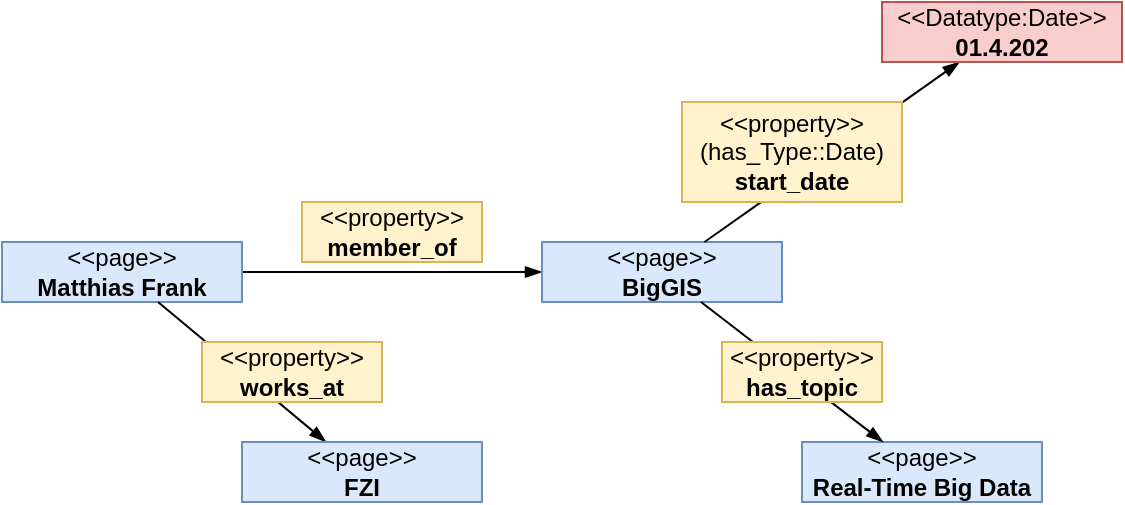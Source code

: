 <mxfile version="12.9.9" type="device"><diagram id="Ok7UsYUcDKVVkYynlGbE" name="Page-1"><mxGraphModel dx="702" dy="402" grid="1" gridSize="10" guides="1" tooltips="1" connect="1" arrows="1" fold="1" page="1" pageScale="1" pageWidth="1169" pageHeight="827" math="0" shadow="0"><root><mxCell id="0"/><mxCell id="1" parent="0"/><mxCell id="HlNZS-rhcDrzNtv4hrkF-1" style="edgeStyle=none;rounded=0;comic=0;orthogonalLoop=1;jettySize=auto;html=1;endArrow=blockThin;endFill=1;strokeWidth=1;fontSize=12;fontColor=#0000FF;" edge="1" parent="1" source="HlNZS-rhcDrzNtv4hrkF-2" target="HlNZS-rhcDrzNtv4hrkF-3"><mxGeometry relative="1" as="geometry"><mxPoint x="440" y="240" as="targetPoint"/></mxGeometry></mxCell><mxCell id="HlNZS-rhcDrzNtv4hrkF-2" value="&amp;lt;&amp;lt;page&amp;gt;&amp;gt;&lt;br&gt;&lt;b&gt;Matthias Frank&lt;/b&gt;" style="rounded=0;whiteSpace=wrap;html=1;shadow=0;glass=0;strokeColor=#6c8ebf;strokeWidth=1;fontSize=12;align=center;fillColor=#dae8fc;fontStyle=0" vertex="1" parent="1"><mxGeometry x="130" y="280" width="120" height="30" as="geometry"/></mxCell><mxCell id="HlNZS-rhcDrzNtv4hrkF-3" value="&amp;lt;&amp;lt;page&amp;gt;&amp;gt;&lt;br&gt;&lt;b&gt;BigGIS&lt;/b&gt;" style="rounded=0;whiteSpace=wrap;html=1;shadow=0;glass=0;strokeColor=#6c8ebf;strokeWidth=1;fontSize=12;align=center;fillColor=#dae8fc;fontStyle=0" vertex="1" parent="1"><mxGeometry x="400" y="280" width="120" height="30" as="geometry"/></mxCell><mxCell id="HlNZS-rhcDrzNtv4hrkF-4" value="&amp;lt;&amp;lt;property&amp;gt;&amp;gt;&lt;br&gt;&lt;b&gt;member_of&lt;/b&gt;" style="rounded=0;whiteSpace=wrap;html=1;shadow=0;glass=0;strokeColor=#d6b656;strokeWidth=1;fontSize=12;align=center;fillColor=#fff2cc;fontStyle=0" vertex="1" parent="1"><mxGeometry x="280" y="260" width="90" height="30" as="geometry"/></mxCell><mxCell id="HlNZS-rhcDrzNtv4hrkF-5" style="edgeStyle=none;rounded=0;comic=0;orthogonalLoop=1;jettySize=auto;html=1;endArrow=blockThin;endFill=1;strokeWidth=1;fontSize=12;fontColor=#0000FF;" edge="1" parent="1" source="HlNZS-rhcDrzNtv4hrkF-2" target="HlNZS-rhcDrzNtv4hrkF-8"><mxGeometry relative="1" as="geometry"><mxPoint x="480.75" y="360.0" as="targetPoint"/><mxPoint x="274.25" y="430.0" as="sourcePoint"/></mxGeometry></mxCell><mxCell id="HlNZS-rhcDrzNtv4hrkF-6" value="&amp;lt;&amp;lt;property&amp;gt;&amp;gt;&lt;br&gt;&lt;b&gt;works_at&lt;/b&gt;" style="rounded=0;whiteSpace=wrap;html=1;shadow=0;glass=0;strokeColor=#d6b656;strokeWidth=1;fontSize=12;align=center;fillColor=#fff2cc;fontStyle=0" vertex="1" parent="1"><mxGeometry x="230" y="330" width="90" height="30" as="geometry"/></mxCell><mxCell id="HlNZS-rhcDrzNtv4hrkF-8" value="&amp;lt;&amp;lt;page&amp;gt;&amp;gt;&lt;br&gt;&lt;b&gt;FZI&lt;/b&gt;" style="rounded=0;whiteSpace=wrap;html=1;shadow=0;glass=0;strokeColor=#6c8ebf;strokeWidth=1;fontSize=12;align=center;fillColor=#dae8fc;fontStyle=0" vertex="1" parent="1"><mxGeometry x="250" y="380" width="120" height="30" as="geometry"/></mxCell><mxCell id="HlNZS-rhcDrzNtv4hrkF-9" value="&amp;lt;&amp;lt;page&amp;gt;&amp;gt;&lt;br&gt;&lt;b&gt;Real-Time Big Data&lt;/b&gt;" style="rounded=0;whiteSpace=wrap;html=1;shadow=0;glass=0;strokeColor=#6c8ebf;strokeWidth=1;fontSize=12;align=center;fillColor=#dae8fc;fontStyle=0" vertex="1" parent="1"><mxGeometry x="530" y="380" width="120" height="30" as="geometry"/></mxCell><mxCell id="HlNZS-rhcDrzNtv4hrkF-10" style="edgeStyle=none;rounded=0;comic=0;orthogonalLoop=1;jettySize=auto;html=1;endArrow=blockThin;endFill=1;strokeWidth=1;fontSize=12;fontColor=#0000FF;" edge="1" parent="1" source="HlNZS-rhcDrzNtv4hrkF-3" target="HlNZS-rhcDrzNtv4hrkF-12"><mxGeometry relative="1" as="geometry"><mxPoint x="698.337" y="110.0" as="targetPoint"/><mxPoint x="530.003" y="170.0" as="sourcePoint"/></mxGeometry></mxCell><mxCell id="HlNZS-rhcDrzNtv4hrkF-11" style="edgeStyle=none;rounded=0;comic=0;orthogonalLoop=1;jettySize=auto;html=1;endArrow=blockThin;endFill=1;strokeWidth=1;fontSize=12;fontColor=#0000FF;" edge="1" parent="1" source="HlNZS-rhcDrzNtv4hrkF-3" target="HlNZS-rhcDrzNtv4hrkF-9"><mxGeometry relative="1" as="geometry"><mxPoint x="450.417" y="250.0" as="targetPoint"/><mxPoint x="282.083" y="310.0" as="sourcePoint"/></mxGeometry></mxCell><mxCell id="HlNZS-rhcDrzNtv4hrkF-12" value="&amp;lt;&amp;lt;Datatype:Date&amp;gt;&amp;gt;&lt;br&gt;&lt;b&gt;01.4.202&lt;/b&gt;" style="rounded=0;whiteSpace=wrap;html=1;shadow=0;glass=0;strokeColor=#b85450;strokeWidth=1;fontSize=12;align=center;fillColor=#f8cecc;fontStyle=0" vertex="1" parent="1"><mxGeometry x="570" y="160" width="120" height="30" as="geometry"/></mxCell><mxCell id="HlNZS-rhcDrzNtv4hrkF-13" value="&amp;lt;&amp;lt;property&amp;gt;&amp;gt; (has_Type::Date)&lt;br&gt;&lt;b&gt;start_date&lt;/b&gt;" style="rounded=0;whiteSpace=wrap;html=1;shadow=0;glass=0;strokeColor=#d6b656;strokeWidth=1;fontSize=12;align=center;fillColor=#fff2cc;fontStyle=0" vertex="1" parent="1"><mxGeometry x="470" y="210" width="110" height="50" as="geometry"/></mxCell><mxCell id="HlNZS-rhcDrzNtv4hrkF-14" value="&amp;lt;&amp;lt;property&amp;gt;&amp;gt;&lt;br&gt;&lt;b&gt;has_topic&lt;/b&gt;" style="rounded=0;whiteSpace=wrap;html=1;shadow=0;glass=0;strokeColor=#d6b656;strokeWidth=1;fontSize=12;align=center;fillColor=#fff2cc;fontStyle=0" vertex="1" parent="1"><mxGeometry x="490" y="330" width="80" height="30" as="geometry"/></mxCell></root></mxGraphModel></diagram></mxfile>